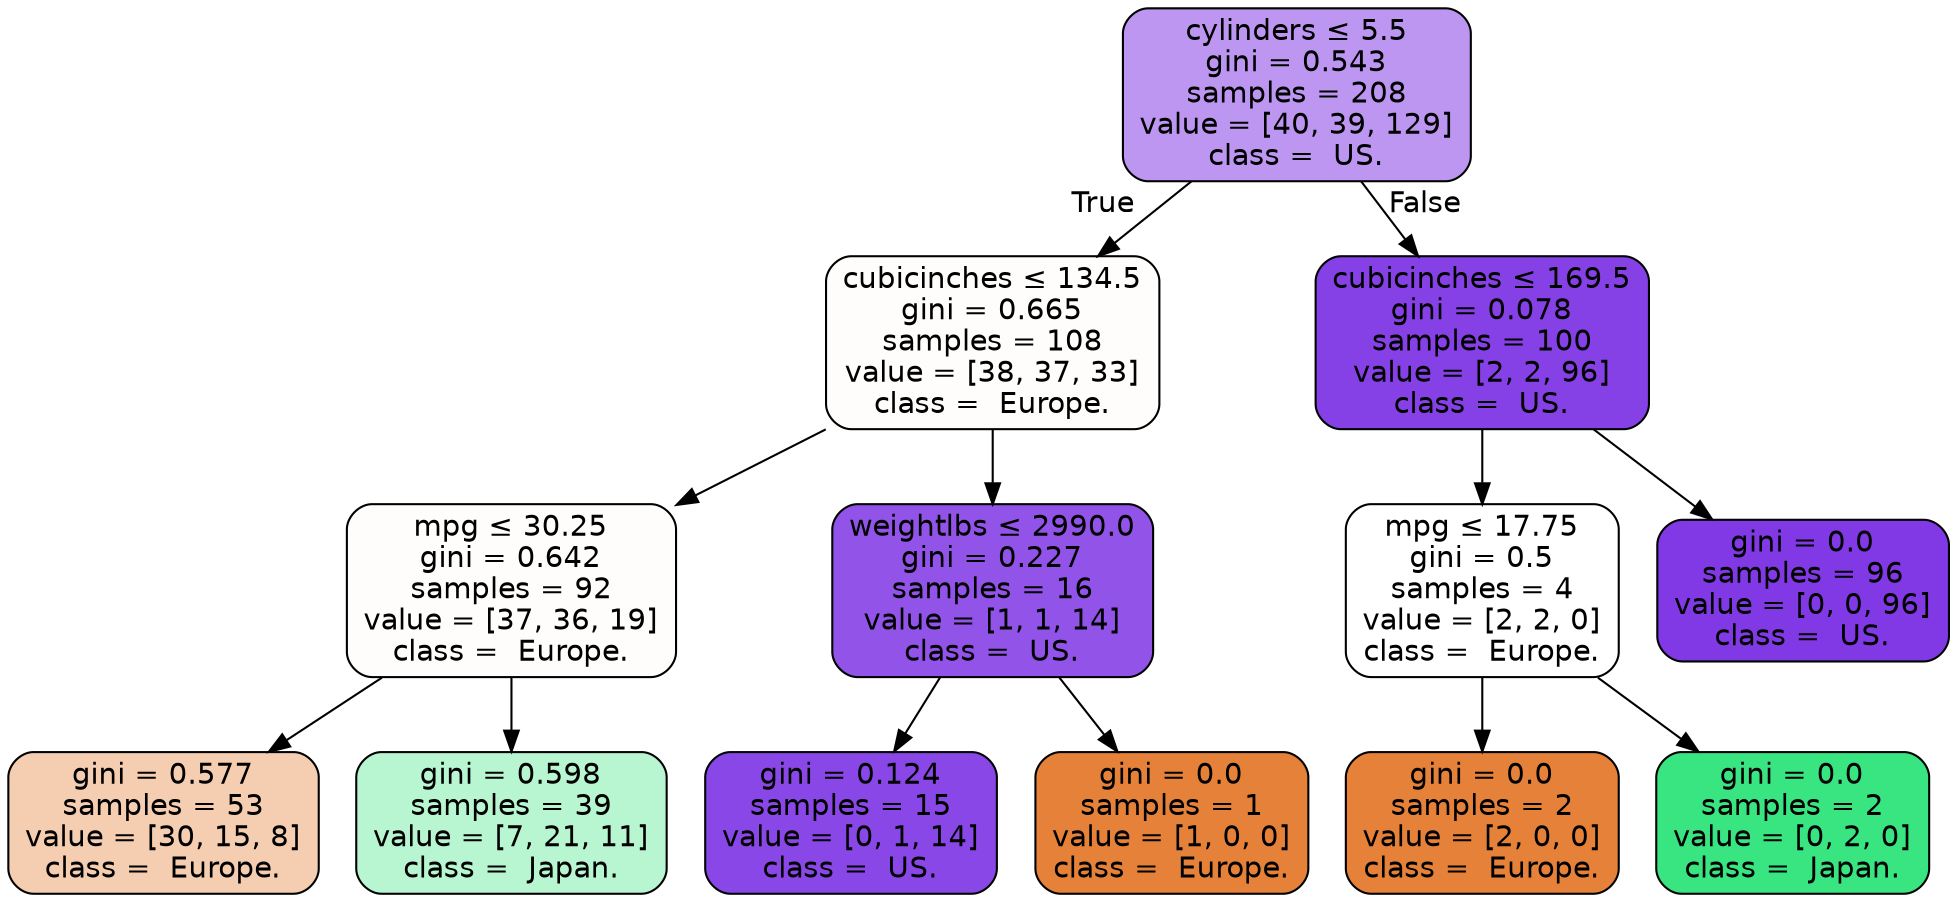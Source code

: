 digraph Tree {
node [shape=box, style="filled, rounded", color="black", fontname="helvetica"] ;
edge [fontname="helvetica"] ;
0 [label=<cylinders &le; 5.5<br/>gini = 0.543<br/>samples = 208<br/>value = [40, 39, 129]<br/>class =  US.>, fillcolor="#bc96f1"] ;
1 [label=<cubicinches &le; 134.5<br/>gini = 0.665<br/>samples = 108<br/>value = [38, 37, 33]<br/>class =  Europe.>, fillcolor="#fffdfc"] ;
0 -> 1 [labeldistance=2.5, labelangle=45, headlabel="True"] ;
2 [label=<mpg &le; 30.25<br/>gini = 0.642<br/>samples = 92<br/>value = [37, 36, 19]<br/>class =  Europe.>, fillcolor="#fffdfb"] ;
1 -> 2 ;
3 [label=<gini = 0.577<br/>samples = 53<br/>value = [30, 15, 8]<br/>class =  Europe.>, fillcolor="#f5cdb1"] ;
2 -> 3 ;
4 [label=<gini = 0.598<br/>samples = 39<br/>value = [7, 21, 11]<br/>class =  Japan.>, fillcolor="#b8f6d2"] ;
2 -> 4 ;
5 [label=<weightlbs &le; 2990.0<br/>gini = 0.227<br/>samples = 16<br/>value = [1, 1, 14]<br/>class =  US.>, fillcolor="#9253e8"] ;
1 -> 5 ;
6 [label=<gini = 0.124<br/>samples = 15<br/>value = [0, 1, 14]<br/>class =  US.>, fillcolor="#8a47e7"] ;
5 -> 6 ;
7 [label=<gini = 0.0<br/>samples = 1<br/>value = [1, 0, 0]<br/>class =  Europe.>, fillcolor="#e58139"] ;
5 -> 7 ;
8 [label=<cubicinches &le; 169.5<br/>gini = 0.078<br/>samples = 100<br/>value = [2, 2, 96]<br/>class =  US.>, fillcolor="#8641e6"] ;
0 -> 8 [labeldistance=2.5, labelangle=-45, headlabel="False"] ;
9 [label=<mpg &le; 17.75<br/>gini = 0.5<br/>samples = 4<br/>value = [2, 2, 0]<br/>class =  Europe.>, fillcolor="#ffffff"] ;
8 -> 9 ;
10 [label=<gini = 0.0<br/>samples = 2<br/>value = [2, 0, 0]<br/>class =  Europe.>, fillcolor="#e58139"] ;
9 -> 10 ;
11 [label=<gini = 0.0<br/>samples = 2<br/>value = [0, 2, 0]<br/>class =  Japan.>, fillcolor="#39e581"] ;
9 -> 11 ;
12 [label=<gini = 0.0<br/>samples = 96<br/>value = [0, 0, 96]<br/>class =  US.>, fillcolor="#8139e5"] ;
8 -> 12 ;
}